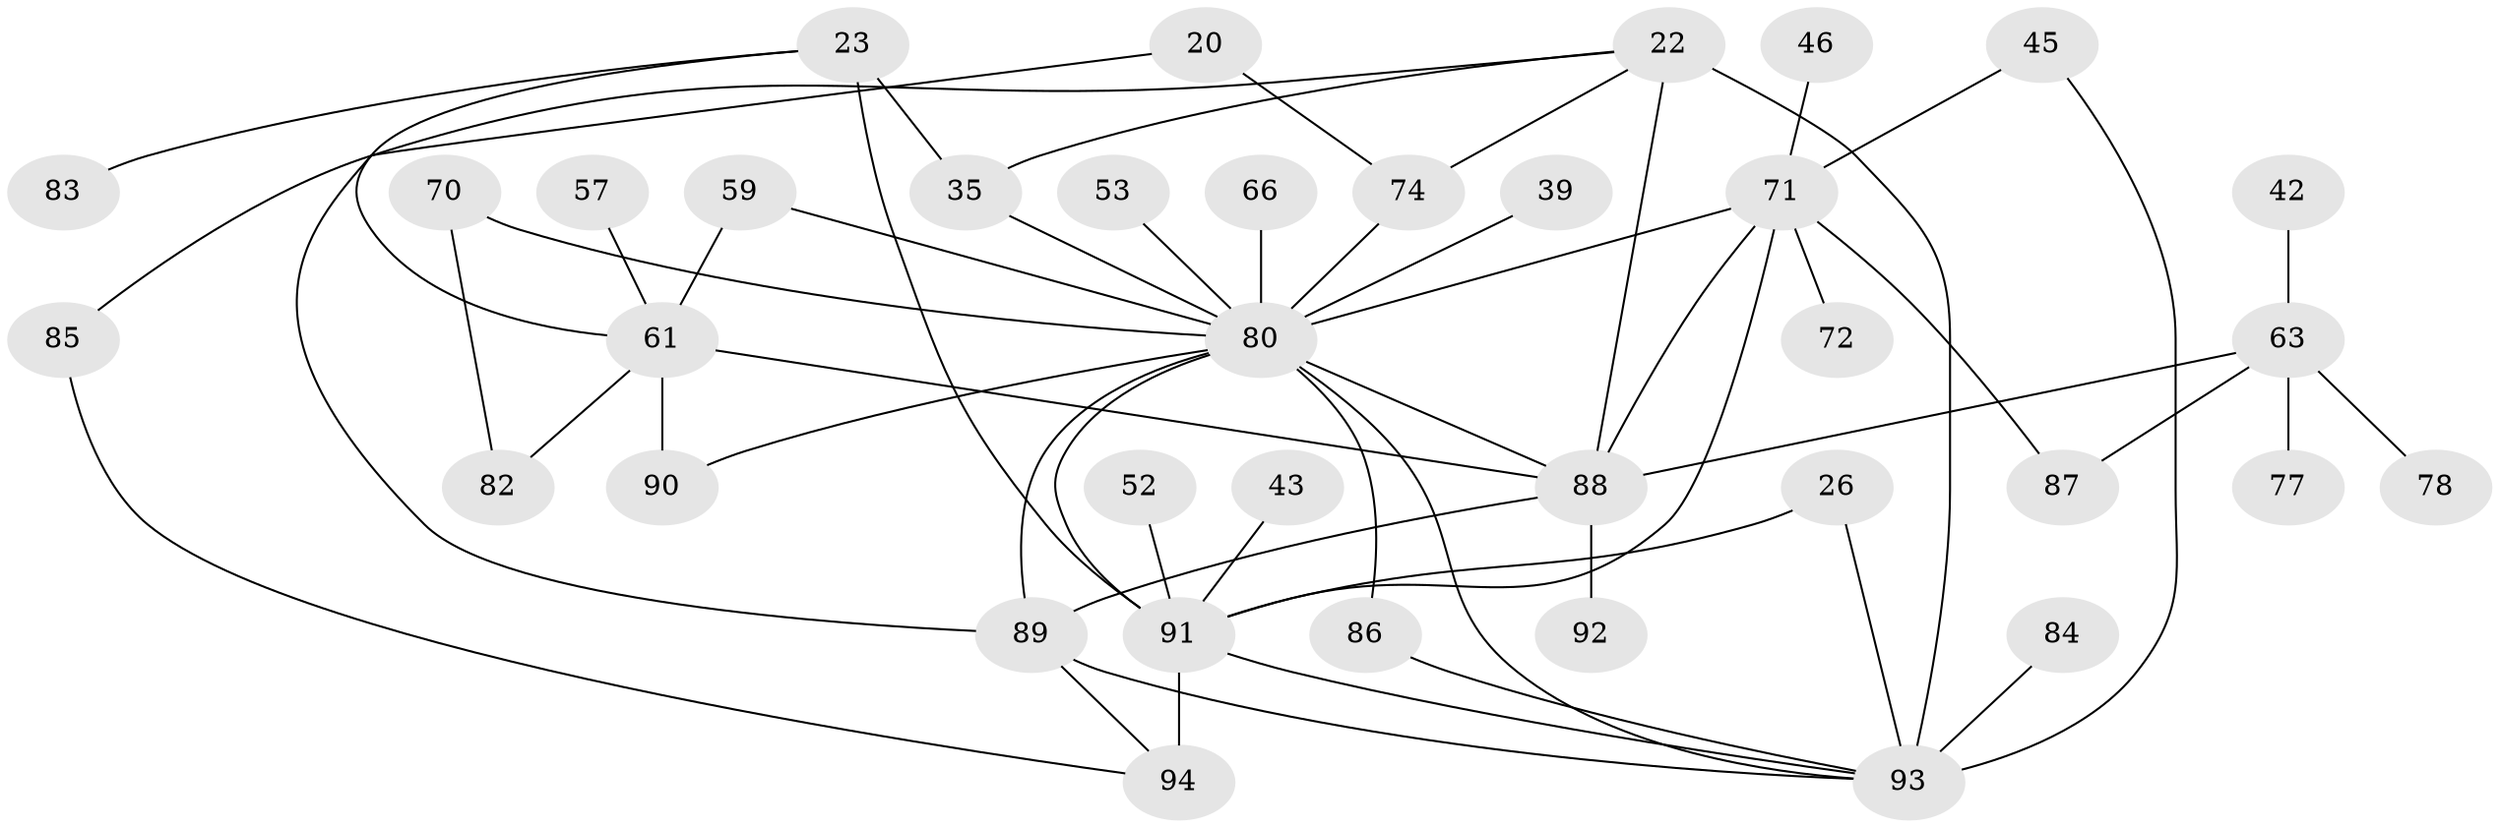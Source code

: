 // original degree distribution, {9: 0.010638297872340425, 6: 0.031914893617021274, 8: 0.010638297872340425, 4: 0.14893617021276595, 5: 0.05319148936170213, 2: 0.35106382978723405, 3: 0.19148936170212766, 10: 0.010638297872340425, 7: 0.010638297872340425, 1: 0.18085106382978725}
// Generated by graph-tools (version 1.1) at 2025/44/03/04/25 21:44:26]
// undirected, 37 vertices, 56 edges
graph export_dot {
graph [start="1"]
  node [color=gray90,style=filled];
  20;
  22;
  23;
  26;
  35 [super="+15+31"];
  39;
  42;
  43;
  45;
  46 [super="+38"];
  52;
  53;
  57;
  59 [super="+44"];
  61 [super="+36"];
  63 [super="+58+41"];
  66 [super="+49"];
  70;
  71 [super="+68+37"];
  72;
  74 [super="+64"];
  77;
  78;
  80 [super="+6+5+2"];
  82 [super="+47"];
  83 [super="+34"];
  84;
  85;
  86;
  87 [super="+56"];
  88 [super="+17+81"];
  89 [super="+10+79"];
  90 [super="+14+55+69"];
  91 [super="+65+67+73"];
  92;
  93 [super="+51+75+76"];
  94 [super="+29"];
  20 -- 89;
  20 -- 74;
  22 -- 74;
  22 -- 85;
  22 -- 88 [weight=3];
  22 -- 93 [weight=4];
  22 -- 35;
  23 -- 35;
  23 -- 61;
  23 -- 91 [weight=2];
  23 -- 83;
  26 -- 93;
  26 -- 91;
  35 -- 80;
  39 -- 80;
  42 -- 63;
  43 -- 91 [weight=2];
  45 -- 93;
  45 -- 71;
  46 -- 71;
  52 -- 91 [weight=2];
  53 -- 80;
  57 -- 61;
  59 -- 80;
  59 -- 61;
  61 -- 88 [weight=2];
  61 -- 90;
  61 -- 82;
  63 -- 78;
  63 -- 88 [weight=2];
  63 -- 87;
  63 -- 77;
  66 -- 80 [weight=3];
  70 -- 82;
  70 -- 80;
  71 -- 72;
  71 -- 80;
  71 -- 88 [weight=2];
  71 -- 91 [weight=2];
  71 -- 87;
  74 -- 80 [weight=2];
  80 -- 86;
  80 -- 88 [weight=2];
  80 -- 93;
  80 -- 89;
  80 -- 91 [weight=2];
  80 -- 90;
  84 -- 93;
  85 -- 94;
  86 -- 93;
  88 -- 92;
  88 -- 89;
  89 -- 93 [weight=2];
  89 -- 94;
  91 -- 94 [weight=5];
  91 -- 93;
}
